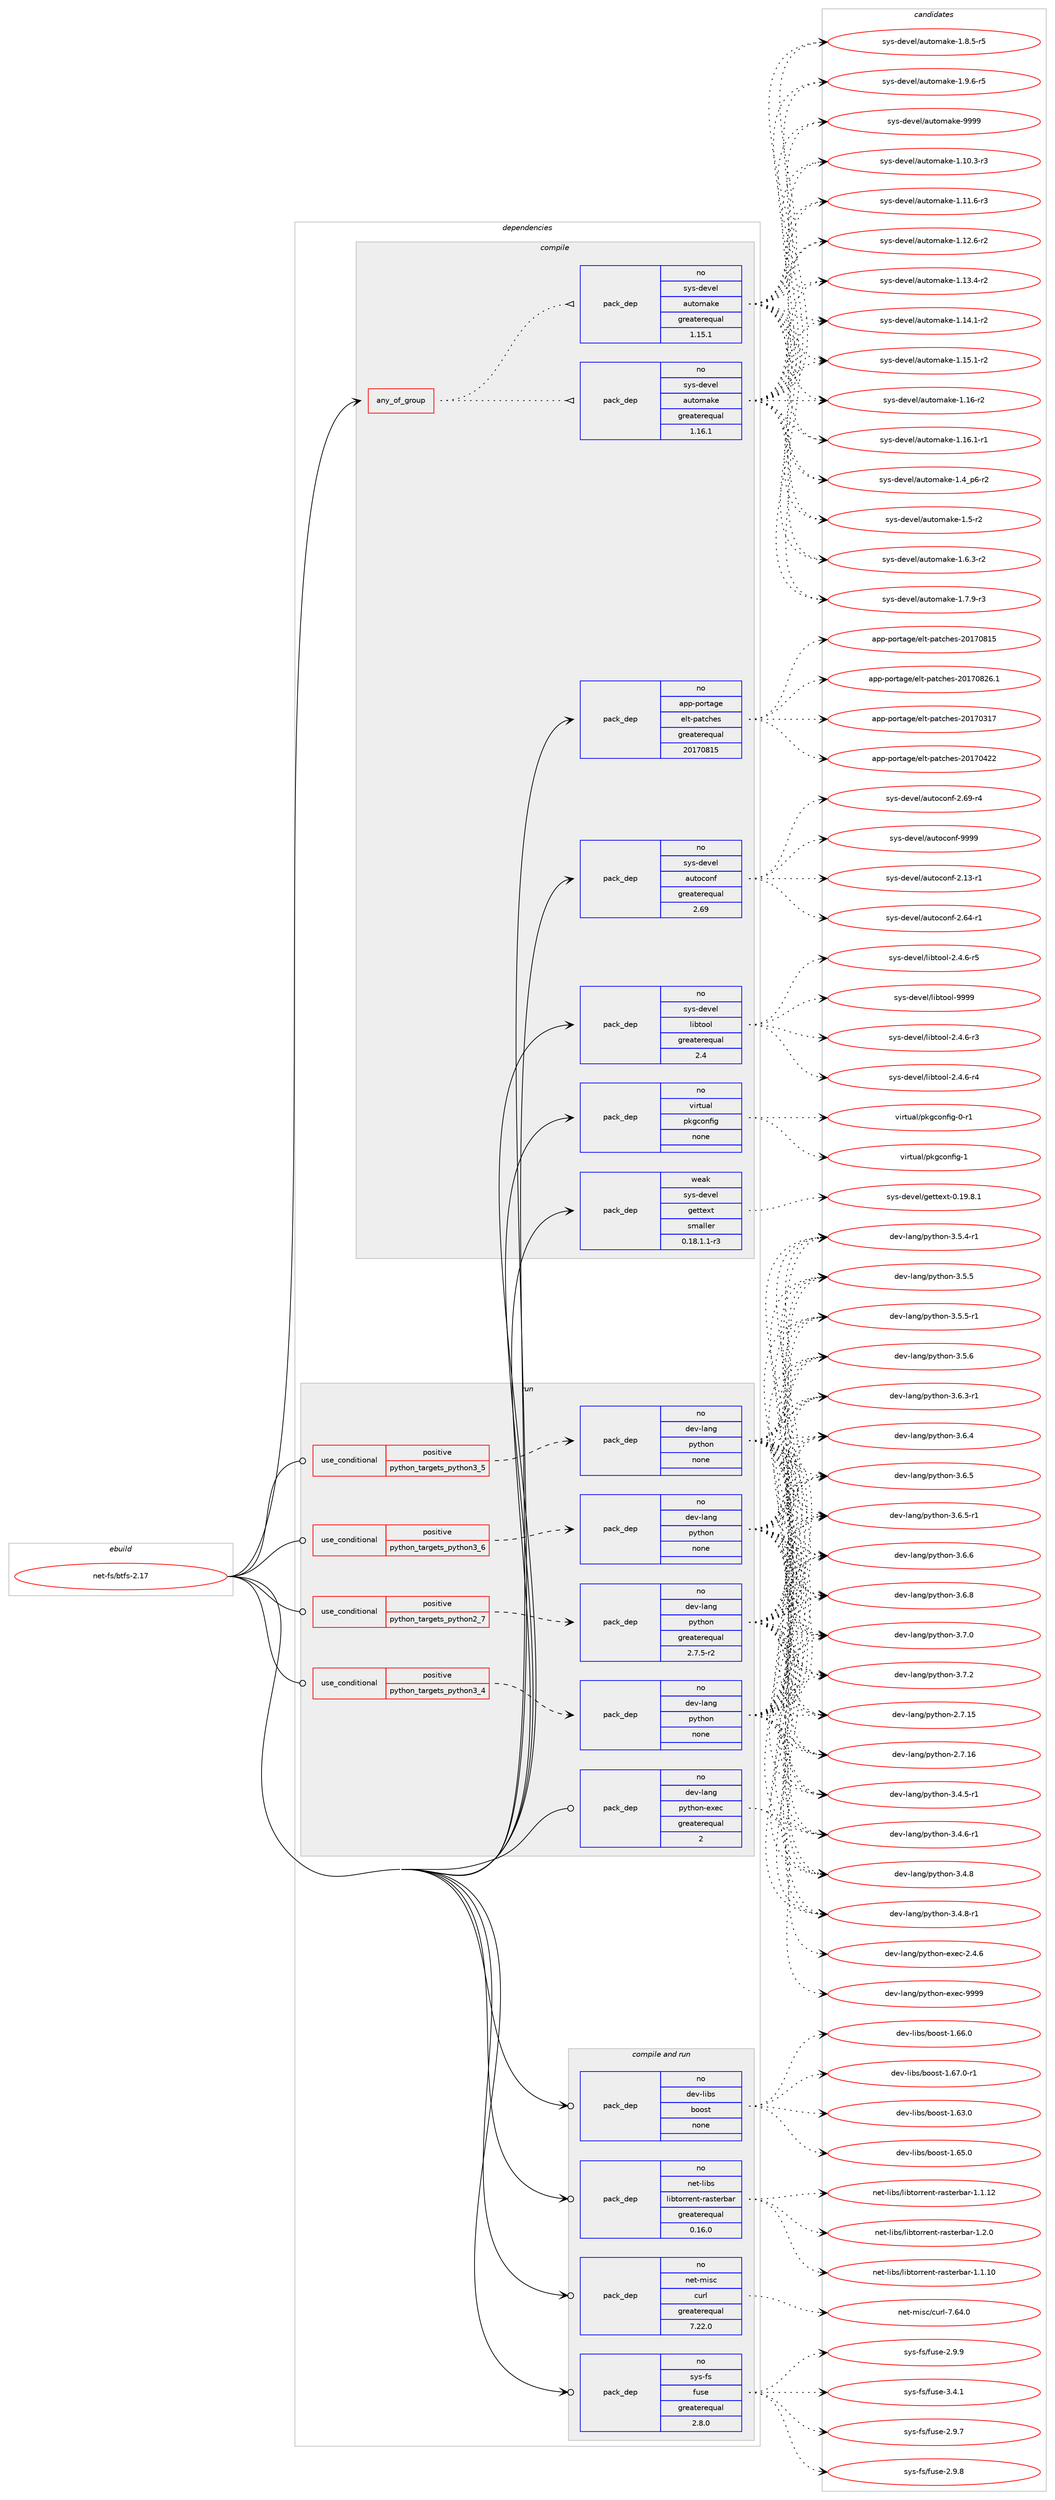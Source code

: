 digraph prolog {

# *************
# Graph options
# *************

newrank=true;
concentrate=true;
compound=true;
graph [rankdir=LR,fontname=Helvetica,fontsize=10,ranksep=1.5];#, ranksep=2.5, nodesep=0.2];
edge  [arrowhead=vee];
node  [fontname=Helvetica,fontsize=10];

# **********
# The ebuild
# **********

subgraph cluster_leftcol {
color=gray;
rank=same;
label=<<i>ebuild</i>>;
id [label="net-fs/btfs-2.17", color=red, width=4, href="../net-fs/btfs-2.17.svg"];
}

# ****************
# The dependencies
# ****************

subgraph cluster_midcol {
color=gray;
label=<<i>dependencies</i>>;
subgraph cluster_compile {
fillcolor="#eeeeee";
style=filled;
label=<<i>compile</i>>;
subgraph any25985 {
dependency1652393 [label=<<TABLE BORDER="0" CELLBORDER="1" CELLSPACING="0" CELLPADDING="4"><TR><TD CELLPADDING="10">any_of_group</TD></TR></TABLE>>, shape=none, color=red];subgraph pack1181263 {
dependency1652394 [label=<<TABLE BORDER="0" CELLBORDER="1" CELLSPACING="0" CELLPADDING="4" WIDTH="220"><TR><TD ROWSPAN="6" CELLPADDING="30">pack_dep</TD></TR><TR><TD WIDTH="110">no</TD></TR><TR><TD>sys-devel</TD></TR><TR><TD>automake</TD></TR><TR><TD>greaterequal</TD></TR><TR><TD>1.16.1</TD></TR></TABLE>>, shape=none, color=blue];
}
dependency1652393:e -> dependency1652394:w [weight=20,style="dotted",arrowhead="oinv"];
subgraph pack1181264 {
dependency1652395 [label=<<TABLE BORDER="0" CELLBORDER="1" CELLSPACING="0" CELLPADDING="4" WIDTH="220"><TR><TD ROWSPAN="6" CELLPADDING="30">pack_dep</TD></TR><TR><TD WIDTH="110">no</TD></TR><TR><TD>sys-devel</TD></TR><TR><TD>automake</TD></TR><TR><TD>greaterequal</TD></TR><TR><TD>1.15.1</TD></TR></TABLE>>, shape=none, color=blue];
}
dependency1652393:e -> dependency1652395:w [weight=20,style="dotted",arrowhead="oinv"];
}
id:e -> dependency1652393:w [weight=20,style="solid",arrowhead="vee"];
subgraph pack1181265 {
dependency1652396 [label=<<TABLE BORDER="0" CELLBORDER="1" CELLSPACING="0" CELLPADDING="4" WIDTH="220"><TR><TD ROWSPAN="6" CELLPADDING="30">pack_dep</TD></TR><TR><TD WIDTH="110">no</TD></TR><TR><TD>app-portage</TD></TR><TR><TD>elt-patches</TD></TR><TR><TD>greaterequal</TD></TR><TR><TD>20170815</TD></TR></TABLE>>, shape=none, color=blue];
}
id:e -> dependency1652396:w [weight=20,style="solid",arrowhead="vee"];
subgraph pack1181266 {
dependency1652397 [label=<<TABLE BORDER="0" CELLBORDER="1" CELLSPACING="0" CELLPADDING="4" WIDTH="220"><TR><TD ROWSPAN="6" CELLPADDING="30">pack_dep</TD></TR><TR><TD WIDTH="110">no</TD></TR><TR><TD>sys-devel</TD></TR><TR><TD>autoconf</TD></TR><TR><TD>greaterequal</TD></TR><TR><TD>2.69</TD></TR></TABLE>>, shape=none, color=blue];
}
id:e -> dependency1652397:w [weight=20,style="solid",arrowhead="vee"];
subgraph pack1181267 {
dependency1652398 [label=<<TABLE BORDER="0" CELLBORDER="1" CELLSPACING="0" CELLPADDING="4" WIDTH="220"><TR><TD ROWSPAN="6" CELLPADDING="30">pack_dep</TD></TR><TR><TD WIDTH="110">no</TD></TR><TR><TD>sys-devel</TD></TR><TR><TD>libtool</TD></TR><TR><TD>greaterequal</TD></TR><TR><TD>2.4</TD></TR></TABLE>>, shape=none, color=blue];
}
id:e -> dependency1652398:w [weight=20,style="solid",arrowhead="vee"];
subgraph pack1181268 {
dependency1652399 [label=<<TABLE BORDER="0" CELLBORDER="1" CELLSPACING="0" CELLPADDING="4" WIDTH="220"><TR><TD ROWSPAN="6" CELLPADDING="30">pack_dep</TD></TR><TR><TD WIDTH="110">no</TD></TR><TR><TD>virtual</TD></TR><TR><TD>pkgconfig</TD></TR><TR><TD>none</TD></TR><TR><TD></TD></TR></TABLE>>, shape=none, color=blue];
}
id:e -> dependency1652399:w [weight=20,style="solid",arrowhead="vee"];
subgraph pack1181269 {
dependency1652400 [label=<<TABLE BORDER="0" CELLBORDER="1" CELLSPACING="0" CELLPADDING="4" WIDTH="220"><TR><TD ROWSPAN="6" CELLPADDING="30">pack_dep</TD></TR><TR><TD WIDTH="110">weak</TD></TR><TR><TD>sys-devel</TD></TR><TR><TD>gettext</TD></TR><TR><TD>smaller</TD></TR><TR><TD>0.18.1.1-r3</TD></TR></TABLE>>, shape=none, color=blue];
}
id:e -> dependency1652400:w [weight=20,style="solid",arrowhead="vee"];
}
subgraph cluster_compileandrun {
fillcolor="#eeeeee";
style=filled;
label=<<i>compile and run</i>>;
subgraph pack1181270 {
dependency1652401 [label=<<TABLE BORDER="0" CELLBORDER="1" CELLSPACING="0" CELLPADDING="4" WIDTH="220"><TR><TD ROWSPAN="6" CELLPADDING="30">pack_dep</TD></TR><TR><TD WIDTH="110">no</TD></TR><TR><TD>dev-libs</TD></TR><TR><TD>boost</TD></TR><TR><TD>none</TD></TR><TR><TD></TD></TR></TABLE>>, shape=none, color=blue];
}
id:e -> dependency1652401:w [weight=20,style="solid",arrowhead="odotvee"];
subgraph pack1181271 {
dependency1652402 [label=<<TABLE BORDER="0" CELLBORDER="1" CELLSPACING="0" CELLPADDING="4" WIDTH="220"><TR><TD ROWSPAN="6" CELLPADDING="30">pack_dep</TD></TR><TR><TD WIDTH="110">no</TD></TR><TR><TD>net-libs</TD></TR><TR><TD>libtorrent-rasterbar</TD></TR><TR><TD>greaterequal</TD></TR><TR><TD>0.16.0</TD></TR></TABLE>>, shape=none, color=blue];
}
id:e -> dependency1652402:w [weight=20,style="solid",arrowhead="odotvee"];
subgraph pack1181272 {
dependency1652403 [label=<<TABLE BORDER="0" CELLBORDER="1" CELLSPACING="0" CELLPADDING="4" WIDTH="220"><TR><TD ROWSPAN="6" CELLPADDING="30">pack_dep</TD></TR><TR><TD WIDTH="110">no</TD></TR><TR><TD>net-misc</TD></TR><TR><TD>curl</TD></TR><TR><TD>greaterequal</TD></TR><TR><TD>7.22.0</TD></TR></TABLE>>, shape=none, color=blue];
}
id:e -> dependency1652403:w [weight=20,style="solid",arrowhead="odotvee"];
subgraph pack1181273 {
dependency1652404 [label=<<TABLE BORDER="0" CELLBORDER="1" CELLSPACING="0" CELLPADDING="4" WIDTH="220"><TR><TD ROWSPAN="6" CELLPADDING="30">pack_dep</TD></TR><TR><TD WIDTH="110">no</TD></TR><TR><TD>sys-fs</TD></TR><TR><TD>fuse</TD></TR><TR><TD>greaterequal</TD></TR><TR><TD>2.8.0</TD></TR></TABLE>>, shape=none, color=blue];
}
id:e -> dependency1652404:w [weight=20,style="solid",arrowhead="odotvee"];
}
subgraph cluster_run {
fillcolor="#eeeeee";
style=filled;
label=<<i>run</i>>;
subgraph cond444362 {
dependency1652405 [label=<<TABLE BORDER="0" CELLBORDER="1" CELLSPACING="0" CELLPADDING="4"><TR><TD ROWSPAN="3" CELLPADDING="10">use_conditional</TD></TR><TR><TD>positive</TD></TR><TR><TD>python_targets_python2_7</TD></TR></TABLE>>, shape=none, color=red];
subgraph pack1181274 {
dependency1652406 [label=<<TABLE BORDER="0" CELLBORDER="1" CELLSPACING="0" CELLPADDING="4" WIDTH="220"><TR><TD ROWSPAN="6" CELLPADDING="30">pack_dep</TD></TR><TR><TD WIDTH="110">no</TD></TR><TR><TD>dev-lang</TD></TR><TR><TD>python</TD></TR><TR><TD>greaterequal</TD></TR><TR><TD>2.7.5-r2</TD></TR></TABLE>>, shape=none, color=blue];
}
dependency1652405:e -> dependency1652406:w [weight=20,style="dashed",arrowhead="vee"];
}
id:e -> dependency1652405:w [weight=20,style="solid",arrowhead="odot"];
subgraph cond444363 {
dependency1652407 [label=<<TABLE BORDER="0" CELLBORDER="1" CELLSPACING="0" CELLPADDING="4"><TR><TD ROWSPAN="3" CELLPADDING="10">use_conditional</TD></TR><TR><TD>positive</TD></TR><TR><TD>python_targets_python3_4</TD></TR></TABLE>>, shape=none, color=red];
subgraph pack1181275 {
dependency1652408 [label=<<TABLE BORDER="0" CELLBORDER="1" CELLSPACING="0" CELLPADDING="4" WIDTH="220"><TR><TD ROWSPAN="6" CELLPADDING="30">pack_dep</TD></TR><TR><TD WIDTH="110">no</TD></TR><TR><TD>dev-lang</TD></TR><TR><TD>python</TD></TR><TR><TD>none</TD></TR><TR><TD></TD></TR></TABLE>>, shape=none, color=blue];
}
dependency1652407:e -> dependency1652408:w [weight=20,style="dashed",arrowhead="vee"];
}
id:e -> dependency1652407:w [weight=20,style="solid",arrowhead="odot"];
subgraph cond444364 {
dependency1652409 [label=<<TABLE BORDER="0" CELLBORDER="1" CELLSPACING="0" CELLPADDING="4"><TR><TD ROWSPAN="3" CELLPADDING="10">use_conditional</TD></TR><TR><TD>positive</TD></TR><TR><TD>python_targets_python3_5</TD></TR></TABLE>>, shape=none, color=red];
subgraph pack1181276 {
dependency1652410 [label=<<TABLE BORDER="0" CELLBORDER="1" CELLSPACING="0" CELLPADDING="4" WIDTH="220"><TR><TD ROWSPAN="6" CELLPADDING="30">pack_dep</TD></TR><TR><TD WIDTH="110">no</TD></TR><TR><TD>dev-lang</TD></TR><TR><TD>python</TD></TR><TR><TD>none</TD></TR><TR><TD></TD></TR></TABLE>>, shape=none, color=blue];
}
dependency1652409:e -> dependency1652410:w [weight=20,style="dashed",arrowhead="vee"];
}
id:e -> dependency1652409:w [weight=20,style="solid",arrowhead="odot"];
subgraph cond444365 {
dependency1652411 [label=<<TABLE BORDER="0" CELLBORDER="1" CELLSPACING="0" CELLPADDING="4"><TR><TD ROWSPAN="3" CELLPADDING="10">use_conditional</TD></TR><TR><TD>positive</TD></TR><TR><TD>python_targets_python3_6</TD></TR></TABLE>>, shape=none, color=red];
subgraph pack1181277 {
dependency1652412 [label=<<TABLE BORDER="0" CELLBORDER="1" CELLSPACING="0" CELLPADDING="4" WIDTH="220"><TR><TD ROWSPAN="6" CELLPADDING="30">pack_dep</TD></TR><TR><TD WIDTH="110">no</TD></TR><TR><TD>dev-lang</TD></TR><TR><TD>python</TD></TR><TR><TD>none</TD></TR><TR><TD></TD></TR></TABLE>>, shape=none, color=blue];
}
dependency1652411:e -> dependency1652412:w [weight=20,style="dashed",arrowhead="vee"];
}
id:e -> dependency1652411:w [weight=20,style="solid",arrowhead="odot"];
subgraph pack1181278 {
dependency1652413 [label=<<TABLE BORDER="0" CELLBORDER="1" CELLSPACING="0" CELLPADDING="4" WIDTH="220"><TR><TD ROWSPAN="6" CELLPADDING="30">pack_dep</TD></TR><TR><TD WIDTH="110">no</TD></TR><TR><TD>dev-lang</TD></TR><TR><TD>python-exec</TD></TR><TR><TD>greaterequal</TD></TR><TR><TD>2</TD></TR></TABLE>>, shape=none, color=blue];
}
id:e -> dependency1652413:w [weight=20,style="solid",arrowhead="odot"];
}
}

# **************
# The candidates
# **************

subgraph cluster_choices {
rank=same;
color=gray;
label=<<i>candidates</i>>;

subgraph choice1181263 {
color=black;
nodesep=1;
choice11512111545100101118101108479711711611110997107101454946494846514511451 [label="sys-devel/automake-1.10.3-r3", color=red, width=4,href="../sys-devel/automake-1.10.3-r3.svg"];
choice11512111545100101118101108479711711611110997107101454946494946544511451 [label="sys-devel/automake-1.11.6-r3", color=red, width=4,href="../sys-devel/automake-1.11.6-r3.svg"];
choice11512111545100101118101108479711711611110997107101454946495046544511450 [label="sys-devel/automake-1.12.6-r2", color=red, width=4,href="../sys-devel/automake-1.12.6-r2.svg"];
choice11512111545100101118101108479711711611110997107101454946495146524511450 [label="sys-devel/automake-1.13.4-r2", color=red, width=4,href="../sys-devel/automake-1.13.4-r2.svg"];
choice11512111545100101118101108479711711611110997107101454946495246494511450 [label="sys-devel/automake-1.14.1-r2", color=red, width=4,href="../sys-devel/automake-1.14.1-r2.svg"];
choice11512111545100101118101108479711711611110997107101454946495346494511450 [label="sys-devel/automake-1.15.1-r2", color=red, width=4,href="../sys-devel/automake-1.15.1-r2.svg"];
choice1151211154510010111810110847971171161111099710710145494649544511450 [label="sys-devel/automake-1.16-r2", color=red, width=4,href="../sys-devel/automake-1.16-r2.svg"];
choice11512111545100101118101108479711711611110997107101454946495446494511449 [label="sys-devel/automake-1.16.1-r1", color=red, width=4,href="../sys-devel/automake-1.16.1-r1.svg"];
choice115121115451001011181011084797117116111109971071014549465295112544511450 [label="sys-devel/automake-1.4_p6-r2", color=red, width=4,href="../sys-devel/automake-1.4_p6-r2.svg"];
choice11512111545100101118101108479711711611110997107101454946534511450 [label="sys-devel/automake-1.5-r2", color=red, width=4,href="../sys-devel/automake-1.5-r2.svg"];
choice115121115451001011181011084797117116111109971071014549465446514511450 [label="sys-devel/automake-1.6.3-r2", color=red, width=4,href="../sys-devel/automake-1.6.3-r2.svg"];
choice115121115451001011181011084797117116111109971071014549465546574511451 [label="sys-devel/automake-1.7.9-r3", color=red, width=4,href="../sys-devel/automake-1.7.9-r3.svg"];
choice115121115451001011181011084797117116111109971071014549465646534511453 [label="sys-devel/automake-1.8.5-r5", color=red, width=4,href="../sys-devel/automake-1.8.5-r5.svg"];
choice115121115451001011181011084797117116111109971071014549465746544511453 [label="sys-devel/automake-1.9.6-r5", color=red, width=4,href="../sys-devel/automake-1.9.6-r5.svg"];
choice115121115451001011181011084797117116111109971071014557575757 [label="sys-devel/automake-9999", color=red, width=4,href="../sys-devel/automake-9999.svg"];
dependency1652394:e -> choice11512111545100101118101108479711711611110997107101454946494846514511451:w [style=dotted,weight="100"];
dependency1652394:e -> choice11512111545100101118101108479711711611110997107101454946494946544511451:w [style=dotted,weight="100"];
dependency1652394:e -> choice11512111545100101118101108479711711611110997107101454946495046544511450:w [style=dotted,weight="100"];
dependency1652394:e -> choice11512111545100101118101108479711711611110997107101454946495146524511450:w [style=dotted,weight="100"];
dependency1652394:e -> choice11512111545100101118101108479711711611110997107101454946495246494511450:w [style=dotted,weight="100"];
dependency1652394:e -> choice11512111545100101118101108479711711611110997107101454946495346494511450:w [style=dotted,weight="100"];
dependency1652394:e -> choice1151211154510010111810110847971171161111099710710145494649544511450:w [style=dotted,weight="100"];
dependency1652394:e -> choice11512111545100101118101108479711711611110997107101454946495446494511449:w [style=dotted,weight="100"];
dependency1652394:e -> choice115121115451001011181011084797117116111109971071014549465295112544511450:w [style=dotted,weight="100"];
dependency1652394:e -> choice11512111545100101118101108479711711611110997107101454946534511450:w [style=dotted,weight="100"];
dependency1652394:e -> choice115121115451001011181011084797117116111109971071014549465446514511450:w [style=dotted,weight="100"];
dependency1652394:e -> choice115121115451001011181011084797117116111109971071014549465546574511451:w [style=dotted,weight="100"];
dependency1652394:e -> choice115121115451001011181011084797117116111109971071014549465646534511453:w [style=dotted,weight="100"];
dependency1652394:e -> choice115121115451001011181011084797117116111109971071014549465746544511453:w [style=dotted,weight="100"];
dependency1652394:e -> choice115121115451001011181011084797117116111109971071014557575757:w [style=dotted,weight="100"];
}
subgraph choice1181264 {
color=black;
nodesep=1;
choice11512111545100101118101108479711711611110997107101454946494846514511451 [label="sys-devel/automake-1.10.3-r3", color=red, width=4,href="../sys-devel/automake-1.10.3-r3.svg"];
choice11512111545100101118101108479711711611110997107101454946494946544511451 [label="sys-devel/automake-1.11.6-r3", color=red, width=4,href="../sys-devel/automake-1.11.6-r3.svg"];
choice11512111545100101118101108479711711611110997107101454946495046544511450 [label="sys-devel/automake-1.12.6-r2", color=red, width=4,href="../sys-devel/automake-1.12.6-r2.svg"];
choice11512111545100101118101108479711711611110997107101454946495146524511450 [label="sys-devel/automake-1.13.4-r2", color=red, width=4,href="../sys-devel/automake-1.13.4-r2.svg"];
choice11512111545100101118101108479711711611110997107101454946495246494511450 [label="sys-devel/automake-1.14.1-r2", color=red, width=4,href="../sys-devel/automake-1.14.1-r2.svg"];
choice11512111545100101118101108479711711611110997107101454946495346494511450 [label="sys-devel/automake-1.15.1-r2", color=red, width=4,href="../sys-devel/automake-1.15.1-r2.svg"];
choice1151211154510010111810110847971171161111099710710145494649544511450 [label="sys-devel/automake-1.16-r2", color=red, width=4,href="../sys-devel/automake-1.16-r2.svg"];
choice11512111545100101118101108479711711611110997107101454946495446494511449 [label="sys-devel/automake-1.16.1-r1", color=red, width=4,href="../sys-devel/automake-1.16.1-r1.svg"];
choice115121115451001011181011084797117116111109971071014549465295112544511450 [label="sys-devel/automake-1.4_p6-r2", color=red, width=4,href="../sys-devel/automake-1.4_p6-r2.svg"];
choice11512111545100101118101108479711711611110997107101454946534511450 [label="sys-devel/automake-1.5-r2", color=red, width=4,href="../sys-devel/automake-1.5-r2.svg"];
choice115121115451001011181011084797117116111109971071014549465446514511450 [label="sys-devel/automake-1.6.3-r2", color=red, width=4,href="../sys-devel/automake-1.6.3-r2.svg"];
choice115121115451001011181011084797117116111109971071014549465546574511451 [label="sys-devel/automake-1.7.9-r3", color=red, width=4,href="../sys-devel/automake-1.7.9-r3.svg"];
choice115121115451001011181011084797117116111109971071014549465646534511453 [label="sys-devel/automake-1.8.5-r5", color=red, width=4,href="../sys-devel/automake-1.8.5-r5.svg"];
choice115121115451001011181011084797117116111109971071014549465746544511453 [label="sys-devel/automake-1.9.6-r5", color=red, width=4,href="../sys-devel/automake-1.9.6-r5.svg"];
choice115121115451001011181011084797117116111109971071014557575757 [label="sys-devel/automake-9999", color=red, width=4,href="../sys-devel/automake-9999.svg"];
dependency1652395:e -> choice11512111545100101118101108479711711611110997107101454946494846514511451:w [style=dotted,weight="100"];
dependency1652395:e -> choice11512111545100101118101108479711711611110997107101454946494946544511451:w [style=dotted,weight="100"];
dependency1652395:e -> choice11512111545100101118101108479711711611110997107101454946495046544511450:w [style=dotted,weight="100"];
dependency1652395:e -> choice11512111545100101118101108479711711611110997107101454946495146524511450:w [style=dotted,weight="100"];
dependency1652395:e -> choice11512111545100101118101108479711711611110997107101454946495246494511450:w [style=dotted,weight="100"];
dependency1652395:e -> choice11512111545100101118101108479711711611110997107101454946495346494511450:w [style=dotted,weight="100"];
dependency1652395:e -> choice1151211154510010111810110847971171161111099710710145494649544511450:w [style=dotted,weight="100"];
dependency1652395:e -> choice11512111545100101118101108479711711611110997107101454946495446494511449:w [style=dotted,weight="100"];
dependency1652395:e -> choice115121115451001011181011084797117116111109971071014549465295112544511450:w [style=dotted,weight="100"];
dependency1652395:e -> choice11512111545100101118101108479711711611110997107101454946534511450:w [style=dotted,weight="100"];
dependency1652395:e -> choice115121115451001011181011084797117116111109971071014549465446514511450:w [style=dotted,weight="100"];
dependency1652395:e -> choice115121115451001011181011084797117116111109971071014549465546574511451:w [style=dotted,weight="100"];
dependency1652395:e -> choice115121115451001011181011084797117116111109971071014549465646534511453:w [style=dotted,weight="100"];
dependency1652395:e -> choice115121115451001011181011084797117116111109971071014549465746544511453:w [style=dotted,weight="100"];
dependency1652395:e -> choice115121115451001011181011084797117116111109971071014557575757:w [style=dotted,weight="100"];
}
subgraph choice1181265 {
color=black;
nodesep=1;
choice97112112451121111141169710310147101108116451129711699104101115455048495548514955 [label="app-portage/elt-patches-20170317", color=red, width=4,href="../app-portage/elt-patches-20170317.svg"];
choice97112112451121111141169710310147101108116451129711699104101115455048495548525050 [label="app-portage/elt-patches-20170422", color=red, width=4,href="../app-portage/elt-patches-20170422.svg"];
choice97112112451121111141169710310147101108116451129711699104101115455048495548564953 [label="app-portage/elt-patches-20170815", color=red, width=4,href="../app-portage/elt-patches-20170815.svg"];
choice971121124511211111411697103101471011081164511297116991041011154550484955485650544649 [label="app-portage/elt-patches-20170826.1", color=red, width=4,href="../app-portage/elt-patches-20170826.1.svg"];
dependency1652396:e -> choice97112112451121111141169710310147101108116451129711699104101115455048495548514955:w [style=dotted,weight="100"];
dependency1652396:e -> choice97112112451121111141169710310147101108116451129711699104101115455048495548525050:w [style=dotted,weight="100"];
dependency1652396:e -> choice97112112451121111141169710310147101108116451129711699104101115455048495548564953:w [style=dotted,weight="100"];
dependency1652396:e -> choice971121124511211111411697103101471011081164511297116991041011154550484955485650544649:w [style=dotted,weight="100"];
}
subgraph choice1181266 {
color=black;
nodesep=1;
choice1151211154510010111810110847971171161119911111010245504649514511449 [label="sys-devel/autoconf-2.13-r1", color=red, width=4,href="../sys-devel/autoconf-2.13-r1.svg"];
choice1151211154510010111810110847971171161119911111010245504654524511449 [label="sys-devel/autoconf-2.64-r1", color=red, width=4,href="../sys-devel/autoconf-2.64-r1.svg"];
choice1151211154510010111810110847971171161119911111010245504654574511452 [label="sys-devel/autoconf-2.69-r4", color=red, width=4,href="../sys-devel/autoconf-2.69-r4.svg"];
choice115121115451001011181011084797117116111991111101024557575757 [label="sys-devel/autoconf-9999", color=red, width=4,href="../sys-devel/autoconf-9999.svg"];
dependency1652397:e -> choice1151211154510010111810110847971171161119911111010245504649514511449:w [style=dotted,weight="100"];
dependency1652397:e -> choice1151211154510010111810110847971171161119911111010245504654524511449:w [style=dotted,weight="100"];
dependency1652397:e -> choice1151211154510010111810110847971171161119911111010245504654574511452:w [style=dotted,weight="100"];
dependency1652397:e -> choice115121115451001011181011084797117116111991111101024557575757:w [style=dotted,weight="100"];
}
subgraph choice1181267 {
color=black;
nodesep=1;
choice1151211154510010111810110847108105981161111111084550465246544511451 [label="sys-devel/libtool-2.4.6-r3", color=red, width=4,href="../sys-devel/libtool-2.4.6-r3.svg"];
choice1151211154510010111810110847108105981161111111084550465246544511452 [label="sys-devel/libtool-2.4.6-r4", color=red, width=4,href="../sys-devel/libtool-2.4.6-r4.svg"];
choice1151211154510010111810110847108105981161111111084550465246544511453 [label="sys-devel/libtool-2.4.6-r5", color=red, width=4,href="../sys-devel/libtool-2.4.6-r5.svg"];
choice1151211154510010111810110847108105981161111111084557575757 [label="sys-devel/libtool-9999", color=red, width=4,href="../sys-devel/libtool-9999.svg"];
dependency1652398:e -> choice1151211154510010111810110847108105981161111111084550465246544511451:w [style=dotted,weight="100"];
dependency1652398:e -> choice1151211154510010111810110847108105981161111111084550465246544511452:w [style=dotted,weight="100"];
dependency1652398:e -> choice1151211154510010111810110847108105981161111111084550465246544511453:w [style=dotted,weight="100"];
dependency1652398:e -> choice1151211154510010111810110847108105981161111111084557575757:w [style=dotted,weight="100"];
}
subgraph choice1181268 {
color=black;
nodesep=1;
choice11810511411611797108471121071039911111010210510345484511449 [label="virtual/pkgconfig-0-r1", color=red, width=4,href="../virtual/pkgconfig-0-r1.svg"];
choice1181051141161179710847112107103991111101021051034549 [label="virtual/pkgconfig-1", color=red, width=4,href="../virtual/pkgconfig-1.svg"];
dependency1652399:e -> choice11810511411611797108471121071039911111010210510345484511449:w [style=dotted,weight="100"];
dependency1652399:e -> choice1181051141161179710847112107103991111101021051034549:w [style=dotted,weight="100"];
}
subgraph choice1181269 {
color=black;
nodesep=1;
choice1151211154510010111810110847103101116116101120116454846495746564649 [label="sys-devel/gettext-0.19.8.1", color=red, width=4,href="../sys-devel/gettext-0.19.8.1.svg"];
dependency1652400:e -> choice1151211154510010111810110847103101116116101120116454846495746564649:w [style=dotted,weight="100"];
}
subgraph choice1181270 {
color=black;
nodesep=1;
choice1001011184510810598115479811111111511645494654514648 [label="dev-libs/boost-1.63.0", color=red, width=4,href="../dev-libs/boost-1.63.0.svg"];
choice1001011184510810598115479811111111511645494654534648 [label="dev-libs/boost-1.65.0", color=red, width=4,href="../dev-libs/boost-1.65.0.svg"];
choice1001011184510810598115479811111111511645494654544648 [label="dev-libs/boost-1.66.0", color=red, width=4,href="../dev-libs/boost-1.66.0.svg"];
choice10010111845108105981154798111111115116454946545546484511449 [label="dev-libs/boost-1.67.0-r1", color=red, width=4,href="../dev-libs/boost-1.67.0-r1.svg"];
dependency1652401:e -> choice1001011184510810598115479811111111511645494654514648:w [style=dotted,weight="100"];
dependency1652401:e -> choice1001011184510810598115479811111111511645494654534648:w [style=dotted,weight="100"];
dependency1652401:e -> choice1001011184510810598115479811111111511645494654544648:w [style=dotted,weight="100"];
dependency1652401:e -> choice10010111845108105981154798111111115116454946545546484511449:w [style=dotted,weight="100"];
}
subgraph choice1181271 {
color=black;
nodesep=1;
choice110101116451081059811547108105981161111141141011101164511497115116101114989711445494649464948 [label="net-libs/libtorrent-rasterbar-1.1.10", color=red, width=4,href="../net-libs/libtorrent-rasterbar-1.1.10.svg"];
choice110101116451081059811547108105981161111141141011101164511497115116101114989711445494649464950 [label="net-libs/libtorrent-rasterbar-1.1.12", color=red, width=4,href="../net-libs/libtorrent-rasterbar-1.1.12.svg"];
choice1101011164510810598115471081059811611111411410111011645114971151161011149897114454946504648 [label="net-libs/libtorrent-rasterbar-1.2.0", color=red, width=4,href="../net-libs/libtorrent-rasterbar-1.2.0.svg"];
dependency1652402:e -> choice110101116451081059811547108105981161111141141011101164511497115116101114989711445494649464948:w [style=dotted,weight="100"];
dependency1652402:e -> choice110101116451081059811547108105981161111141141011101164511497115116101114989711445494649464950:w [style=dotted,weight="100"];
dependency1652402:e -> choice1101011164510810598115471081059811611111411410111011645114971151161011149897114454946504648:w [style=dotted,weight="100"];
}
subgraph choice1181272 {
color=black;
nodesep=1;
choice1101011164510910511599479911711410845554654524648 [label="net-misc/curl-7.64.0", color=red, width=4,href="../net-misc/curl-7.64.0.svg"];
dependency1652403:e -> choice1101011164510910511599479911711410845554654524648:w [style=dotted,weight="100"];
}
subgraph choice1181273 {
color=black;
nodesep=1;
choice1151211154510211547102117115101455046574655 [label="sys-fs/fuse-2.9.7", color=red, width=4,href="../sys-fs/fuse-2.9.7.svg"];
choice1151211154510211547102117115101455046574656 [label="sys-fs/fuse-2.9.8", color=red, width=4,href="../sys-fs/fuse-2.9.8.svg"];
choice1151211154510211547102117115101455046574657 [label="sys-fs/fuse-2.9.9", color=red, width=4,href="../sys-fs/fuse-2.9.9.svg"];
choice1151211154510211547102117115101455146524649 [label="sys-fs/fuse-3.4.1", color=red, width=4,href="../sys-fs/fuse-3.4.1.svg"];
dependency1652404:e -> choice1151211154510211547102117115101455046574655:w [style=dotted,weight="100"];
dependency1652404:e -> choice1151211154510211547102117115101455046574656:w [style=dotted,weight="100"];
dependency1652404:e -> choice1151211154510211547102117115101455046574657:w [style=dotted,weight="100"];
dependency1652404:e -> choice1151211154510211547102117115101455146524649:w [style=dotted,weight="100"];
}
subgraph choice1181274 {
color=black;
nodesep=1;
choice10010111845108971101034711212111610411111045504655464953 [label="dev-lang/python-2.7.15", color=red, width=4,href="../dev-lang/python-2.7.15.svg"];
choice10010111845108971101034711212111610411111045504655464954 [label="dev-lang/python-2.7.16", color=red, width=4,href="../dev-lang/python-2.7.16.svg"];
choice1001011184510897110103471121211161041111104551465246534511449 [label="dev-lang/python-3.4.5-r1", color=red, width=4,href="../dev-lang/python-3.4.5-r1.svg"];
choice1001011184510897110103471121211161041111104551465246544511449 [label="dev-lang/python-3.4.6-r1", color=red, width=4,href="../dev-lang/python-3.4.6-r1.svg"];
choice100101118451089711010347112121116104111110455146524656 [label="dev-lang/python-3.4.8", color=red, width=4,href="../dev-lang/python-3.4.8.svg"];
choice1001011184510897110103471121211161041111104551465246564511449 [label="dev-lang/python-3.4.8-r1", color=red, width=4,href="../dev-lang/python-3.4.8-r1.svg"];
choice1001011184510897110103471121211161041111104551465346524511449 [label="dev-lang/python-3.5.4-r1", color=red, width=4,href="../dev-lang/python-3.5.4-r1.svg"];
choice100101118451089711010347112121116104111110455146534653 [label="dev-lang/python-3.5.5", color=red, width=4,href="../dev-lang/python-3.5.5.svg"];
choice1001011184510897110103471121211161041111104551465346534511449 [label="dev-lang/python-3.5.5-r1", color=red, width=4,href="../dev-lang/python-3.5.5-r1.svg"];
choice100101118451089711010347112121116104111110455146534654 [label="dev-lang/python-3.5.6", color=red, width=4,href="../dev-lang/python-3.5.6.svg"];
choice1001011184510897110103471121211161041111104551465446514511449 [label="dev-lang/python-3.6.3-r1", color=red, width=4,href="../dev-lang/python-3.6.3-r1.svg"];
choice100101118451089711010347112121116104111110455146544652 [label="dev-lang/python-3.6.4", color=red, width=4,href="../dev-lang/python-3.6.4.svg"];
choice100101118451089711010347112121116104111110455146544653 [label="dev-lang/python-3.6.5", color=red, width=4,href="../dev-lang/python-3.6.5.svg"];
choice1001011184510897110103471121211161041111104551465446534511449 [label="dev-lang/python-3.6.5-r1", color=red, width=4,href="../dev-lang/python-3.6.5-r1.svg"];
choice100101118451089711010347112121116104111110455146544654 [label="dev-lang/python-3.6.6", color=red, width=4,href="../dev-lang/python-3.6.6.svg"];
choice100101118451089711010347112121116104111110455146544656 [label="dev-lang/python-3.6.8", color=red, width=4,href="../dev-lang/python-3.6.8.svg"];
choice100101118451089711010347112121116104111110455146554648 [label="dev-lang/python-3.7.0", color=red, width=4,href="../dev-lang/python-3.7.0.svg"];
choice100101118451089711010347112121116104111110455146554650 [label="dev-lang/python-3.7.2", color=red, width=4,href="../dev-lang/python-3.7.2.svg"];
dependency1652406:e -> choice10010111845108971101034711212111610411111045504655464953:w [style=dotted,weight="100"];
dependency1652406:e -> choice10010111845108971101034711212111610411111045504655464954:w [style=dotted,weight="100"];
dependency1652406:e -> choice1001011184510897110103471121211161041111104551465246534511449:w [style=dotted,weight="100"];
dependency1652406:e -> choice1001011184510897110103471121211161041111104551465246544511449:w [style=dotted,weight="100"];
dependency1652406:e -> choice100101118451089711010347112121116104111110455146524656:w [style=dotted,weight="100"];
dependency1652406:e -> choice1001011184510897110103471121211161041111104551465246564511449:w [style=dotted,weight="100"];
dependency1652406:e -> choice1001011184510897110103471121211161041111104551465346524511449:w [style=dotted,weight="100"];
dependency1652406:e -> choice100101118451089711010347112121116104111110455146534653:w [style=dotted,weight="100"];
dependency1652406:e -> choice1001011184510897110103471121211161041111104551465346534511449:w [style=dotted,weight="100"];
dependency1652406:e -> choice100101118451089711010347112121116104111110455146534654:w [style=dotted,weight="100"];
dependency1652406:e -> choice1001011184510897110103471121211161041111104551465446514511449:w [style=dotted,weight="100"];
dependency1652406:e -> choice100101118451089711010347112121116104111110455146544652:w [style=dotted,weight="100"];
dependency1652406:e -> choice100101118451089711010347112121116104111110455146544653:w [style=dotted,weight="100"];
dependency1652406:e -> choice1001011184510897110103471121211161041111104551465446534511449:w [style=dotted,weight="100"];
dependency1652406:e -> choice100101118451089711010347112121116104111110455146544654:w [style=dotted,weight="100"];
dependency1652406:e -> choice100101118451089711010347112121116104111110455146544656:w [style=dotted,weight="100"];
dependency1652406:e -> choice100101118451089711010347112121116104111110455146554648:w [style=dotted,weight="100"];
dependency1652406:e -> choice100101118451089711010347112121116104111110455146554650:w [style=dotted,weight="100"];
}
subgraph choice1181275 {
color=black;
nodesep=1;
choice10010111845108971101034711212111610411111045504655464953 [label="dev-lang/python-2.7.15", color=red, width=4,href="../dev-lang/python-2.7.15.svg"];
choice10010111845108971101034711212111610411111045504655464954 [label="dev-lang/python-2.7.16", color=red, width=4,href="../dev-lang/python-2.7.16.svg"];
choice1001011184510897110103471121211161041111104551465246534511449 [label="dev-lang/python-3.4.5-r1", color=red, width=4,href="../dev-lang/python-3.4.5-r1.svg"];
choice1001011184510897110103471121211161041111104551465246544511449 [label="dev-lang/python-3.4.6-r1", color=red, width=4,href="../dev-lang/python-3.4.6-r1.svg"];
choice100101118451089711010347112121116104111110455146524656 [label="dev-lang/python-3.4.8", color=red, width=4,href="../dev-lang/python-3.4.8.svg"];
choice1001011184510897110103471121211161041111104551465246564511449 [label="dev-lang/python-3.4.8-r1", color=red, width=4,href="../dev-lang/python-3.4.8-r1.svg"];
choice1001011184510897110103471121211161041111104551465346524511449 [label="dev-lang/python-3.5.4-r1", color=red, width=4,href="../dev-lang/python-3.5.4-r1.svg"];
choice100101118451089711010347112121116104111110455146534653 [label="dev-lang/python-3.5.5", color=red, width=4,href="../dev-lang/python-3.5.5.svg"];
choice1001011184510897110103471121211161041111104551465346534511449 [label="dev-lang/python-3.5.5-r1", color=red, width=4,href="../dev-lang/python-3.5.5-r1.svg"];
choice100101118451089711010347112121116104111110455146534654 [label="dev-lang/python-3.5.6", color=red, width=4,href="../dev-lang/python-3.5.6.svg"];
choice1001011184510897110103471121211161041111104551465446514511449 [label="dev-lang/python-3.6.3-r1", color=red, width=4,href="../dev-lang/python-3.6.3-r1.svg"];
choice100101118451089711010347112121116104111110455146544652 [label="dev-lang/python-3.6.4", color=red, width=4,href="../dev-lang/python-3.6.4.svg"];
choice100101118451089711010347112121116104111110455146544653 [label="dev-lang/python-3.6.5", color=red, width=4,href="../dev-lang/python-3.6.5.svg"];
choice1001011184510897110103471121211161041111104551465446534511449 [label="dev-lang/python-3.6.5-r1", color=red, width=4,href="../dev-lang/python-3.6.5-r1.svg"];
choice100101118451089711010347112121116104111110455146544654 [label="dev-lang/python-3.6.6", color=red, width=4,href="../dev-lang/python-3.6.6.svg"];
choice100101118451089711010347112121116104111110455146544656 [label="dev-lang/python-3.6.8", color=red, width=4,href="../dev-lang/python-3.6.8.svg"];
choice100101118451089711010347112121116104111110455146554648 [label="dev-lang/python-3.7.0", color=red, width=4,href="../dev-lang/python-3.7.0.svg"];
choice100101118451089711010347112121116104111110455146554650 [label="dev-lang/python-3.7.2", color=red, width=4,href="../dev-lang/python-3.7.2.svg"];
dependency1652408:e -> choice10010111845108971101034711212111610411111045504655464953:w [style=dotted,weight="100"];
dependency1652408:e -> choice10010111845108971101034711212111610411111045504655464954:w [style=dotted,weight="100"];
dependency1652408:e -> choice1001011184510897110103471121211161041111104551465246534511449:w [style=dotted,weight="100"];
dependency1652408:e -> choice1001011184510897110103471121211161041111104551465246544511449:w [style=dotted,weight="100"];
dependency1652408:e -> choice100101118451089711010347112121116104111110455146524656:w [style=dotted,weight="100"];
dependency1652408:e -> choice1001011184510897110103471121211161041111104551465246564511449:w [style=dotted,weight="100"];
dependency1652408:e -> choice1001011184510897110103471121211161041111104551465346524511449:w [style=dotted,weight="100"];
dependency1652408:e -> choice100101118451089711010347112121116104111110455146534653:w [style=dotted,weight="100"];
dependency1652408:e -> choice1001011184510897110103471121211161041111104551465346534511449:w [style=dotted,weight="100"];
dependency1652408:e -> choice100101118451089711010347112121116104111110455146534654:w [style=dotted,weight="100"];
dependency1652408:e -> choice1001011184510897110103471121211161041111104551465446514511449:w [style=dotted,weight="100"];
dependency1652408:e -> choice100101118451089711010347112121116104111110455146544652:w [style=dotted,weight="100"];
dependency1652408:e -> choice100101118451089711010347112121116104111110455146544653:w [style=dotted,weight="100"];
dependency1652408:e -> choice1001011184510897110103471121211161041111104551465446534511449:w [style=dotted,weight="100"];
dependency1652408:e -> choice100101118451089711010347112121116104111110455146544654:w [style=dotted,weight="100"];
dependency1652408:e -> choice100101118451089711010347112121116104111110455146544656:w [style=dotted,weight="100"];
dependency1652408:e -> choice100101118451089711010347112121116104111110455146554648:w [style=dotted,weight="100"];
dependency1652408:e -> choice100101118451089711010347112121116104111110455146554650:w [style=dotted,weight="100"];
}
subgraph choice1181276 {
color=black;
nodesep=1;
choice10010111845108971101034711212111610411111045504655464953 [label="dev-lang/python-2.7.15", color=red, width=4,href="../dev-lang/python-2.7.15.svg"];
choice10010111845108971101034711212111610411111045504655464954 [label="dev-lang/python-2.7.16", color=red, width=4,href="../dev-lang/python-2.7.16.svg"];
choice1001011184510897110103471121211161041111104551465246534511449 [label="dev-lang/python-3.4.5-r1", color=red, width=4,href="../dev-lang/python-3.4.5-r1.svg"];
choice1001011184510897110103471121211161041111104551465246544511449 [label="dev-lang/python-3.4.6-r1", color=red, width=4,href="../dev-lang/python-3.4.6-r1.svg"];
choice100101118451089711010347112121116104111110455146524656 [label="dev-lang/python-3.4.8", color=red, width=4,href="../dev-lang/python-3.4.8.svg"];
choice1001011184510897110103471121211161041111104551465246564511449 [label="dev-lang/python-3.4.8-r1", color=red, width=4,href="../dev-lang/python-3.4.8-r1.svg"];
choice1001011184510897110103471121211161041111104551465346524511449 [label="dev-lang/python-3.5.4-r1", color=red, width=4,href="../dev-lang/python-3.5.4-r1.svg"];
choice100101118451089711010347112121116104111110455146534653 [label="dev-lang/python-3.5.5", color=red, width=4,href="../dev-lang/python-3.5.5.svg"];
choice1001011184510897110103471121211161041111104551465346534511449 [label="dev-lang/python-3.5.5-r1", color=red, width=4,href="../dev-lang/python-3.5.5-r1.svg"];
choice100101118451089711010347112121116104111110455146534654 [label="dev-lang/python-3.5.6", color=red, width=4,href="../dev-lang/python-3.5.6.svg"];
choice1001011184510897110103471121211161041111104551465446514511449 [label="dev-lang/python-3.6.3-r1", color=red, width=4,href="../dev-lang/python-3.6.3-r1.svg"];
choice100101118451089711010347112121116104111110455146544652 [label="dev-lang/python-3.6.4", color=red, width=4,href="../dev-lang/python-3.6.4.svg"];
choice100101118451089711010347112121116104111110455146544653 [label="dev-lang/python-3.6.5", color=red, width=4,href="../dev-lang/python-3.6.5.svg"];
choice1001011184510897110103471121211161041111104551465446534511449 [label="dev-lang/python-3.6.5-r1", color=red, width=4,href="../dev-lang/python-3.6.5-r1.svg"];
choice100101118451089711010347112121116104111110455146544654 [label="dev-lang/python-3.6.6", color=red, width=4,href="../dev-lang/python-3.6.6.svg"];
choice100101118451089711010347112121116104111110455146544656 [label="dev-lang/python-3.6.8", color=red, width=4,href="../dev-lang/python-3.6.8.svg"];
choice100101118451089711010347112121116104111110455146554648 [label="dev-lang/python-3.7.0", color=red, width=4,href="../dev-lang/python-3.7.0.svg"];
choice100101118451089711010347112121116104111110455146554650 [label="dev-lang/python-3.7.2", color=red, width=4,href="../dev-lang/python-3.7.2.svg"];
dependency1652410:e -> choice10010111845108971101034711212111610411111045504655464953:w [style=dotted,weight="100"];
dependency1652410:e -> choice10010111845108971101034711212111610411111045504655464954:w [style=dotted,weight="100"];
dependency1652410:e -> choice1001011184510897110103471121211161041111104551465246534511449:w [style=dotted,weight="100"];
dependency1652410:e -> choice1001011184510897110103471121211161041111104551465246544511449:w [style=dotted,weight="100"];
dependency1652410:e -> choice100101118451089711010347112121116104111110455146524656:w [style=dotted,weight="100"];
dependency1652410:e -> choice1001011184510897110103471121211161041111104551465246564511449:w [style=dotted,weight="100"];
dependency1652410:e -> choice1001011184510897110103471121211161041111104551465346524511449:w [style=dotted,weight="100"];
dependency1652410:e -> choice100101118451089711010347112121116104111110455146534653:w [style=dotted,weight="100"];
dependency1652410:e -> choice1001011184510897110103471121211161041111104551465346534511449:w [style=dotted,weight="100"];
dependency1652410:e -> choice100101118451089711010347112121116104111110455146534654:w [style=dotted,weight="100"];
dependency1652410:e -> choice1001011184510897110103471121211161041111104551465446514511449:w [style=dotted,weight="100"];
dependency1652410:e -> choice100101118451089711010347112121116104111110455146544652:w [style=dotted,weight="100"];
dependency1652410:e -> choice100101118451089711010347112121116104111110455146544653:w [style=dotted,weight="100"];
dependency1652410:e -> choice1001011184510897110103471121211161041111104551465446534511449:w [style=dotted,weight="100"];
dependency1652410:e -> choice100101118451089711010347112121116104111110455146544654:w [style=dotted,weight="100"];
dependency1652410:e -> choice100101118451089711010347112121116104111110455146544656:w [style=dotted,weight="100"];
dependency1652410:e -> choice100101118451089711010347112121116104111110455146554648:w [style=dotted,weight="100"];
dependency1652410:e -> choice100101118451089711010347112121116104111110455146554650:w [style=dotted,weight="100"];
}
subgraph choice1181277 {
color=black;
nodesep=1;
choice10010111845108971101034711212111610411111045504655464953 [label="dev-lang/python-2.7.15", color=red, width=4,href="../dev-lang/python-2.7.15.svg"];
choice10010111845108971101034711212111610411111045504655464954 [label="dev-lang/python-2.7.16", color=red, width=4,href="../dev-lang/python-2.7.16.svg"];
choice1001011184510897110103471121211161041111104551465246534511449 [label="dev-lang/python-3.4.5-r1", color=red, width=4,href="../dev-lang/python-3.4.5-r1.svg"];
choice1001011184510897110103471121211161041111104551465246544511449 [label="dev-lang/python-3.4.6-r1", color=red, width=4,href="../dev-lang/python-3.4.6-r1.svg"];
choice100101118451089711010347112121116104111110455146524656 [label="dev-lang/python-3.4.8", color=red, width=4,href="../dev-lang/python-3.4.8.svg"];
choice1001011184510897110103471121211161041111104551465246564511449 [label="dev-lang/python-3.4.8-r1", color=red, width=4,href="../dev-lang/python-3.4.8-r1.svg"];
choice1001011184510897110103471121211161041111104551465346524511449 [label="dev-lang/python-3.5.4-r1", color=red, width=4,href="../dev-lang/python-3.5.4-r1.svg"];
choice100101118451089711010347112121116104111110455146534653 [label="dev-lang/python-3.5.5", color=red, width=4,href="../dev-lang/python-3.5.5.svg"];
choice1001011184510897110103471121211161041111104551465346534511449 [label="dev-lang/python-3.5.5-r1", color=red, width=4,href="../dev-lang/python-3.5.5-r1.svg"];
choice100101118451089711010347112121116104111110455146534654 [label="dev-lang/python-3.5.6", color=red, width=4,href="../dev-lang/python-3.5.6.svg"];
choice1001011184510897110103471121211161041111104551465446514511449 [label="dev-lang/python-3.6.3-r1", color=red, width=4,href="../dev-lang/python-3.6.3-r1.svg"];
choice100101118451089711010347112121116104111110455146544652 [label="dev-lang/python-3.6.4", color=red, width=4,href="../dev-lang/python-3.6.4.svg"];
choice100101118451089711010347112121116104111110455146544653 [label="dev-lang/python-3.6.5", color=red, width=4,href="../dev-lang/python-3.6.5.svg"];
choice1001011184510897110103471121211161041111104551465446534511449 [label="dev-lang/python-3.6.5-r1", color=red, width=4,href="../dev-lang/python-3.6.5-r1.svg"];
choice100101118451089711010347112121116104111110455146544654 [label="dev-lang/python-3.6.6", color=red, width=4,href="../dev-lang/python-3.6.6.svg"];
choice100101118451089711010347112121116104111110455146544656 [label="dev-lang/python-3.6.8", color=red, width=4,href="../dev-lang/python-3.6.8.svg"];
choice100101118451089711010347112121116104111110455146554648 [label="dev-lang/python-3.7.0", color=red, width=4,href="../dev-lang/python-3.7.0.svg"];
choice100101118451089711010347112121116104111110455146554650 [label="dev-lang/python-3.7.2", color=red, width=4,href="../dev-lang/python-3.7.2.svg"];
dependency1652412:e -> choice10010111845108971101034711212111610411111045504655464953:w [style=dotted,weight="100"];
dependency1652412:e -> choice10010111845108971101034711212111610411111045504655464954:w [style=dotted,weight="100"];
dependency1652412:e -> choice1001011184510897110103471121211161041111104551465246534511449:w [style=dotted,weight="100"];
dependency1652412:e -> choice1001011184510897110103471121211161041111104551465246544511449:w [style=dotted,weight="100"];
dependency1652412:e -> choice100101118451089711010347112121116104111110455146524656:w [style=dotted,weight="100"];
dependency1652412:e -> choice1001011184510897110103471121211161041111104551465246564511449:w [style=dotted,weight="100"];
dependency1652412:e -> choice1001011184510897110103471121211161041111104551465346524511449:w [style=dotted,weight="100"];
dependency1652412:e -> choice100101118451089711010347112121116104111110455146534653:w [style=dotted,weight="100"];
dependency1652412:e -> choice1001011184510897110103471121211161041111104551465346534511449:w [style=dotted,weight="100"];
dependency1652412:e -> choice100101118451089711010347112121116104111110455146534654:w [style=dotted,weight="100"];
dependency1652412:e -> choice1001011184510897110103471121211161041111104551465446514511449:w [style=dotted,weight="100"];
dependency1652412:e -> choice100101118451089711010347112121116104111110455146544652:w [style=dotted,weight="100"];
dependency1652412:e -> choice100101118451089711010347112121116104111110455146544653:w [style=dotted,weight="100"];
dependency1652412:e -> choice1001011184510897110103471121211161041111104551465446534511449:w [style=dotted,weight="100"];
dependency1652412:e -> choice100101118451089711010347112121116104111110455146544654:w [style=dotted,weight="100"];
dependency1652412:e -> choice100101118451089711010347112121116104111110455146544656:w [style=dotted,weight="100"];
dependency1652412:e -> choice100101118451089711010347112121116104111110455146554648:w [style=dotted,weight="100"];
dependency1652412:e -> choice100101118451089711010347112121116104111110455146554650:w [style=dotted,weight="100"];
}
subgraph choice1181278 {
color=black;
nodesep=1;
choice1001011184510897110103471121211161041111104510112010199455046524654 [label="dev-lang/python-exec-2.4.6", color=red, width=4,href="../dev-lang/python-exec-2.4.6.svg"];
choice10010111845108971101034711212111610411111045101120101994557575757 [label="dev-lang/python-exec-9999", color=red, width=4,href="../dev-lang/python-exec-9999.svg"];
dependency1652413:e -> choice1001011184510897110103471121211161041111104510112010199455046524654:w [style=dotted,weight="100"];
dependency1652413:e -> choice10010111845108971101034711212111610411111045101120101994557575757:w [style=dotted,weight="100"];
}
}

}
